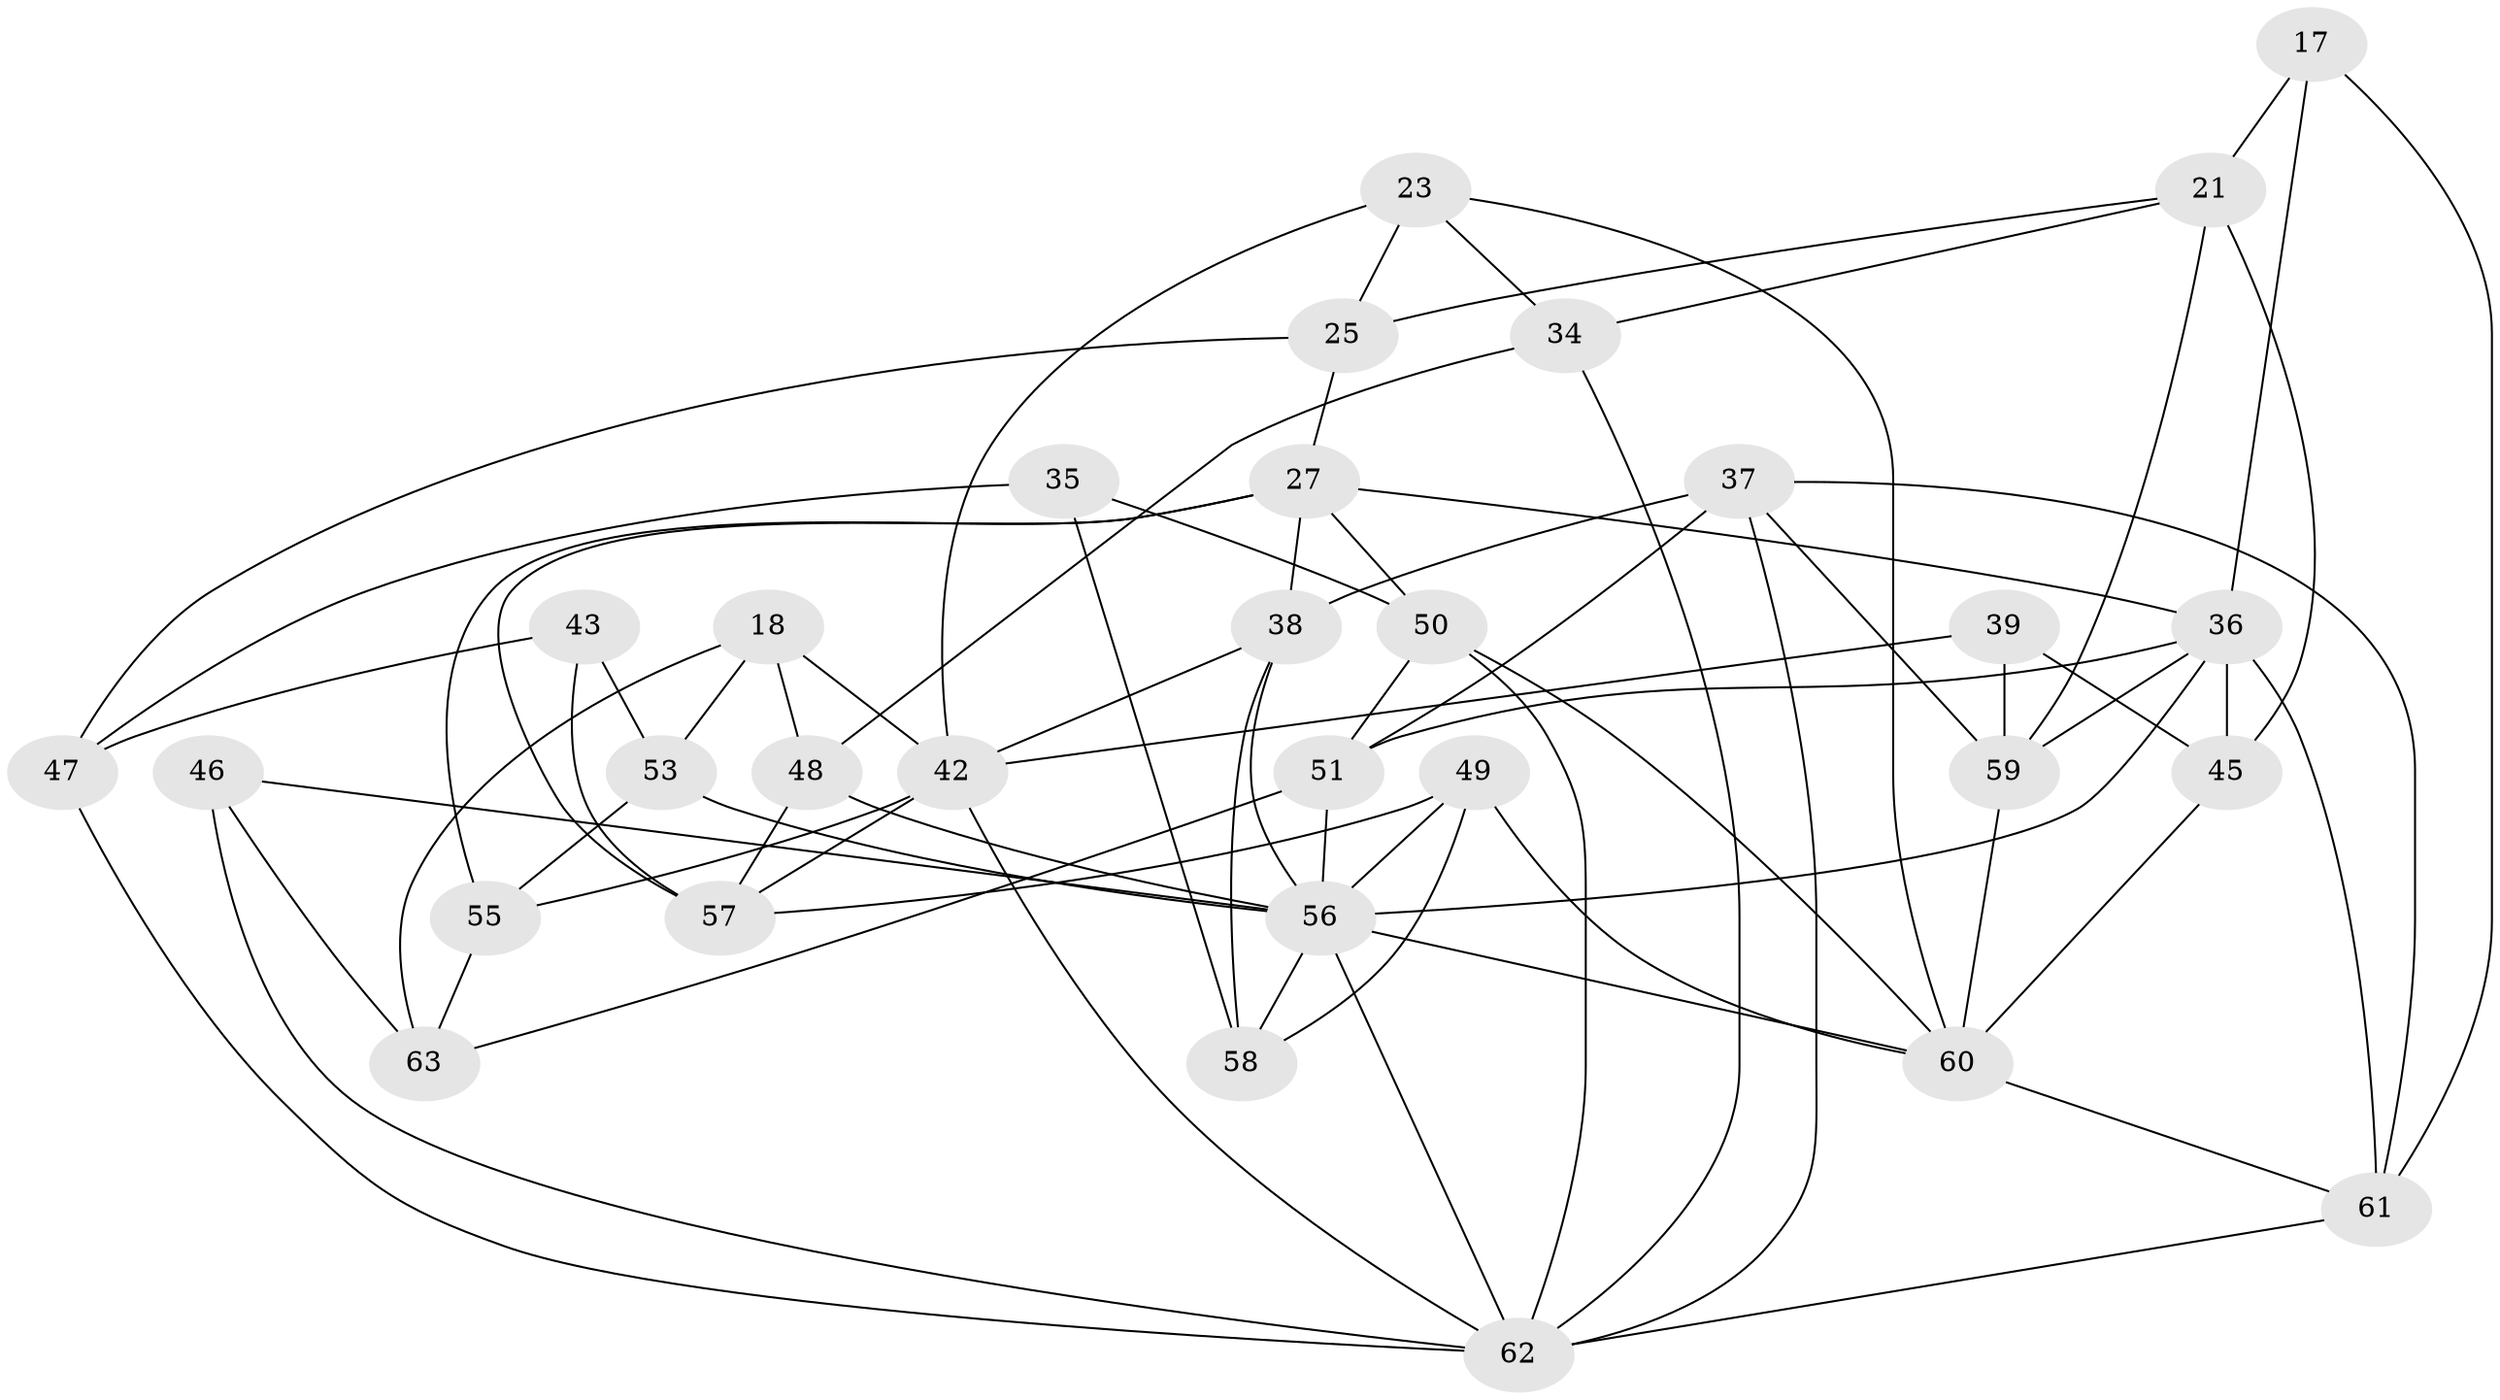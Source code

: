 // original degree distribution, {4: 1.0}
// Generated by graph-tools (version 1.1) at 2025/03/03/04/25 22:03:39]
// undirected, 31 vertices, 74 edges
graph export_dot {
graph [start="1"]
  node [color=gray90,style=filled];
  17;
  18;
  21 [super="+2"];
  23;
  25;
  27 [super="+1+19"];
  34;
  35;
  36 [super="+12"];
  37 [super="+20+10"];
  38 [super="+26"];
  39;
  42 [super="+14+41"];
  43;
  45;
  46;
  47;
  48;
  49;
  50 [super="+13+30"];
  51 [super="+29"];
  53;
  55;
  56 [super="+16+40+54+44"];
  57 [super="+22"];
  58;
  59 [super="+28"];
  60 [super="+33+32"];
  61 [super="+8"];
  62 [super="+31+52"];
  63;
  17 -- 21 [weight=2];
  17 -- 36;
  17 -- 61;
  18 -- 63;
  18 -- 42;
  18 -- 53;
  18 -- 48;
  21 -- 45;
  21 -- 34;
  21 -- 25;
  21 -- 59;
  23 -- 25;
  23 -- 34;
  23 -- 60;
  23 -- 42;
  25 -- 47;
  25 -- 27;
  27 -- 50 [weight=2];
  27 -- 57;
  27 -- 55;
  27 -- 38 [weight=2];
  27 -- 36;
  34 -- 48;
  34 -- 62;
  35 -- 50 [weight=2];
  35 -- 47;
  35 -- 58;
  36 -- 59 [weight=2];
  36 -- 61;
  36 -- 45;
  36 -- 51 [weight=2];
  36 -- 56 [weight=2];
  37 -- 38 [weight=2];
  37 -- 62 [weight=3];
  37 -- 51;
  37 -- 59;
  37 -- 61 [weight=3];
  38 -- 58;
  38 -- 42 [weight=2];
  38 -- 56;
  39 -- 45;
  39 -- 42;
  39 -- 59 [weight=2];
  42 -- 57;
  42 -- 55;
  42 -- 62;
  43 -- 47;
  43 -- 53;
  43 -- 57 [weight=2];
  45 -- 60;
  46 -- 63;
  46 -- 62 [weight=2];
  46 -- 56;
  47 -- 62;
  48 -- 56;
  48 -- 57;
  49 -- 58;
  49 -- 57;
  49 -- 60;
  49 -- 56;
  50 -- 51;
  50 -- 60 [weight=2];
  50 -- 62;
  51 -- 63;
  51 -- 56;
  53 -- 55;
  53 -- 56;
  55 -- 63;
  56 -- 62 [weight=2];
  56 -- 60;
  56 -- 58;
  59 -- 60 [weight=2];
  60 -- 61 [weight=2];
  61 -- 62;
}

